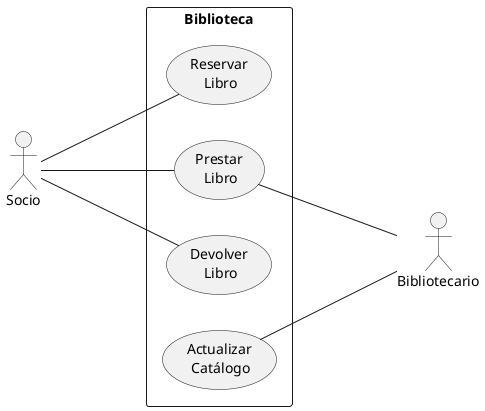 @startuml
    left to right direction
    :Socio: as soc
    rectangle Biblioteca{
        usecase "Reservar\n Libro" as uc1
        usecase "Prestar\n Libro" as uc2
        usecase "Devolver\n Libro" as uc3
        usecase "Actualizar\n Catálogo" as uc4
    }
    :Bibliotecario: as bibli
    soc --- uc1
    soc --- uc2
    soc --- uc3
    uc2 --- bibli
    uc4 --- bibli

@enduml